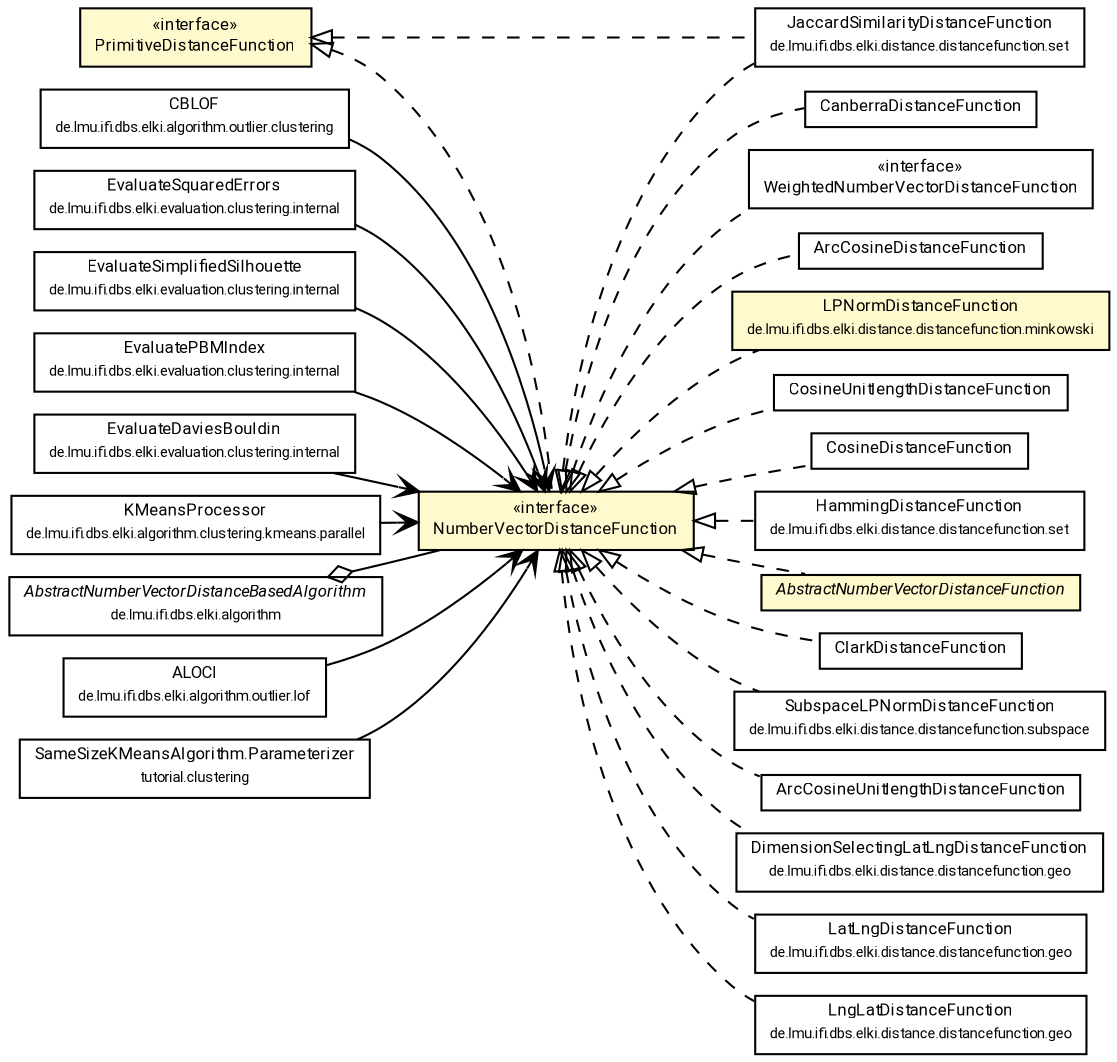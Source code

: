 #!/usr/local/bin/dot
#
# Class diagram 
# Generated by UMLGraph version R5_7_2-60-g0e99a6 (http://www.spinellis.gr/umlgraph/)
#

digraph G {
	graph [fontnames="svg"]
	edge [fontname="Roboto",fontsize=7,labelfontname="Roboto",labelfontsize=7,color="black"];
	node [fontname="Roboto",fontcolor="black",fontsize=8,shape=plaintext,margin=0,width=0,height=0];
	nodesep=0.15;
	ranksep=0.25;
	rankdir=LR;
	// de.lmu.ifi.dbs.elki.algorithm.outlier.clustering.CBLOF<O extends de.lmu.ifi.dbs.elki.data.NumberVector>
	c7445939 [label=<<table title="de.lmu.ifi.dbs.elki.algorithm.outlier.clustering.CBLOF" border="0" cellborder="1" cellspacing="0" cellpadding="2" href="../../algorithm/outlier/clustering/CBLOF.html" target="_parent">
		<tr><td><table border="0" cellspacing="0" cellpadding="1">
		<tr><td align="center" balign="center"> <font face="Roboto">CBLOF</font> </td></tr>
		<tr><td align="center" balign="center"> <font face="Roboto" point-size="7.0">de.lmu.ifi.dbs.elki.algorithm.outlier.clustering</font> </td></tr>
		</table></td></tr>
		</table>>, URL="../../algorithm/outlier/clustering/CBLOF.html"];
	// de.lmu.ifi.dbs.elki.evaluation.clustering.internal.EvaluateSquaredErrors
	c7446350 [label=<<table title="de.lmu.ifi.dbs.elki.evaluation.clustering.internal.EvaluateSquaredErrors" border="0" cellborder="1" cellspacing="0" cellpadding="2" href="../../evaluation/clustering/internal/EvaluateSquaredErrors.html" target="_parent">
		<tr><td><table border="0" cellspacing="0" cellpadding="1">
		<tr><td align="center" balign="center"> <font face="Roboto">EvaluateSquaredErrors</font> </td></tr>
		<tr><td align="center" balign="center"> <font face="Roboto" point-size="7.0">de.lmu.ifi.dbs.elki.evaluation.clustering.internal</font> </td></tr>
		</table></td></tr>
		</table>>, URL="../../evaluation/clustering/internal/EvaluateSquaredErrors.html"];
	// de.lmu.ifi.dbs.elki.evaluation.clustering.internal.EvaluateSimplifiedSilhouette
	c7446360 [label=<<table title="de.lmu.ifi.dbs.elki.evaluation.clustering.internal.EvaluateSimplifiedSilhouette" border="0" cellborder="1" cellspacing="0" cellpadding="2" href="../../evaluation/clustering/internal/EvaluateSimplifiedSilhouette.html" target="_parent">
		<tr><td><table border="0" cellspacing="0" cellpadding="1">
		<tr><td align="center" balign="center"> <font face="Roboto">EvaluateSimplifiedSilhouette</font> </td></tr>
		<tr><td align="center" balign="center"> <font face="Roboto" point-size="7.0">de.lmu.ifi.dbs.elki.evaluation.clustering.internal</font> </td></tr>
		</table></td></tr>
		</table>>, URL="../../evaluation/clustering/internal/EvaluateSimplifiedSilhouette.html"];
	// de.lmu.ifi.dbs.elki.evaluation.clustering.internal.EvaluatePBMIndex
	c7446363 [label=<<table title="de.lmu.ifi.dbs.elki.evaluation.clustering.internal.EvaluatePBMIndex" border="0" cellborder="1" cellspacing="0" cellpadding="2" href="../../evaluation/clustering/internal/EvaluatePBMIndex.html" target="_parent">
		<tr><td><table border="0" cellspacing="0" cellpadding="1">
		<tr><td align="center" balign="center"> <font face="Roboto">EvaluatePBMIndex</font> </td></tr>
		<tr><td align="center" balign="center"> <font face="Roboto" point-size="7.0">de.lmu.ifi.dbs.elki.evaluation.clustering.internal</font> </td></tr>
		</table></td></tr>
		</table>>, URL="../../evaluation/clustering/internal/EvaluatePBMIndex.html"];
	// de.lmu.ifi.dbs.elki.evaluation.clustering.internal.EvaluateDaviesBouldin
	c7446367 [label=<<table title="de.lmu.ifi.dbs.elki.evaluation.clustering.internal.EvaluateDaviesBouldin" border="0" cellborder="1" cellspacing="0" cellpadding="2" href="../../evaluation/clustering/internal/EvaluateDaviesBouldin.html" target="_parent">
		<tr><td><table border="0" cellspacing="0" cellpadding="1">
		<tr><td align="center" balign="center"> <font face="Roboto">EvaluateDaviesBouldin</font> </td></tr>
		<tr><td align="center" balign="center"> <font face="Roboto" point-size="7.0">de.lmu.ifi.dbs.elki.evaluation.clustering.internal</font> </td></tr>
		</table></td></tr>
		</table>>, URL="../../evaluation/clustering/internal/EvaluateDaviesBouldin.html"];
	// de.lmu.ifi.dbs.elki.algorithm.clustering.kmeans.parallel.KMeansProcessor<V extends de.lmu.ifi.dbs.elki.data.NumberVector>
	c7446617 [label=<<table title="de.lmu.ifi.dbs.elki.algorithm.clustering.kmeans.parallel.KMeansProcessor" border="0" cellborder="1" cellspacing="0" cellpadding="2" href="../../algorithm/clustering/kmeans/parallel/KMeansProcessor.html" target="_parent">
		<tr><td><table border="0" cellspacing="0" cellpadding="1">
		<tr><td align="center" balign="center"> <font face="Roboto">KMeansProcessor</font> </td></tr>
		<tr><td align="center" balign="center"> <font face="Roboto" point-size="7.0">de.lmu.ifi.dbs.elki.algorithm.clustering.kmeans.parallel</font> </td></tr>
		</table></td></tr>
		</table>>, URL="../../algorithm/clustering/kmeans/parallel/KMeansProcessor.html"];
	// de.lmu.ifi.dbs.elki.algorithm.AbstractNumberVectorDistanceBasedAlgorithm<O, R extends de.lmu.ifi.dbs.elki.result.Result>
	c7446893 [label=<<table title="de.lmu.ifi.dbs.elki.algorithm.AbstractNumberVectorDistanceBasedAlgorithm" border="0" cellborder="1" cellspacing="0" cellpadding="2" href="../../algorithm/AbstractNumberVectorDistanceBasedAlgorithm.html" target="_parent">
		<tr><td><table border="0" cellspacing="0" cellpadding="1">
		<tr><td align="center" balign="center"> <font face="Roboto"><i>AbstractNumberVectorDistanceBasedAlgorithm</i></font> </td></tr>
		<tr><td align="center" balign="center"> <font face="Roboto" point-size="7.0">de.lmu.ifi.dbs.elki.algorithm</font> </td></tr>
		</table></td></tr>
		</table>>, URL="../../algorithm/AbstractNumberVectorDistanceBasedAlgorithm.html"];
	// de.lmu.ifi.dbs.elki.distance.distancefunction.PrimitiveDistanceFunction<O>
	c7446905 [label=<<table title="de.lmu.ifi.dbs.elki.distance.distancefunction.PrimitiveDistanceFunction" border="0" cellborder="1" cellspacing="0" cellpadding="2" bgcolor="LemonChiffon" href="PrimitiveDistanceFunction.html" target="_parent">
		<tr><td><table border="0" cellspacing="0" cellpadding="1">
		<tr><td align="center" balign="center"> &#171;interface&#187; </td></tr>
		<tr><td align="center" balign="center"> <font face="Roboto">PrimitiveDistanceFunction</font> </td></tr>
		</table></td></tr>
		</table>>, URL="PrimitiveDistanceFunction.html"];
	// de.lmu.ifi.dbs.elki.distance.distancefunction.NumberVectorDistanceFunction<O>
	c7446906 [label=<<table title="de.lmu.ifi.dbs.elki.distance.distancefunction.NumberVectorDistanceFunction" border="0" cellborder="1" cellspacing="0" cellpadding="2" bgcolor="lemonChiffon" href="NumberVectorDistanceFunction.html" target="_parent">
		<tr><td><table border="0" cellspacing="0" cellpadding="1">
		<tr><td align="center" balign="center"> &#171;interface&#187; </td></tr>
		<tr><td align="center" balign="center"> <font face="Roboto">NumberVectorDistanceFunction</font> </td></tr>
		</table></td></tr>
		</table>>, URL="NumberVectorDistanceFunction.html"];
	// de.lmu.ifi.dbs.elki.distance.distancefunction.CanberraDistanceFunction
	c7447231 [label=<<table title="de.lmu.ifi.dbs.elki.distance.distancefunction.CanberraDistanceFunction" border="0" cellborder="1" cellspacing="0" cellpadding="2" href="CanberraDistanceFunction.html" target="_parent">
		<tr><td><table border="0" cellspacing="0" cellpadding="1">
		<tr><td align="center" balign="center"> <font face="Roboto">CanberraDistanceFunction</font> </td></tr>
		</table></td></tr>
		</table>>, URL="CanberraDistanceFunction.html"];
	// de.lmu.ifi.dbs.elki.distance.distancefunction.WeightedNumberVectorDistanceFunction<V>
	c7447233 [label=<<table title="de.lmu.ifi.dbs.elki.distance.distancefunction.WeightedNumberVectorDistanceFunction" border="0" cellborder="1" cellspacing="0" cellpadding="2" href="WeightedNumberVectorDistanceFunction.html" target="_parent">
		<tr><td><table border="0" cellspacing="0" cellpadding="1">
		<tr><td align="center" balign="center"> &#171;interface&#187; </td></tr>
		<tr><td align="center" balign="center"> <font face="Roboto">WeightedNumberVectorDistanceFunction</font> </td></tr>
		</table></td></tr>
		</table>>, URL="WeightedNumberVectorDistanceFunction.html"];
	// de.lmu.ifi.dbs.elki.distance.distancefunction.ArcCosineDistanceFunction
	c7447234 [label=<<table title="de.lmu.ifi.dbs.elki.distance.distancefunction.ArcCosineDistanceFunction" border="0" cellborder="1" cellspacing="0" cellpadding="2" href="ArcCosineDistanceFunction.html" target="_parent">
		<tr><td><table border="0" cellspacing="0" cellpadding="1">
		<tr><td align="center" balign="center"> <font face="Roboto">ArcCosineDistanceFunction</font> </td></tr>
		</table></td></tr>
		</table>>, URL="ArcCosineDistanceFunction.html"];
	// de.lmu.ifi.dbs.elki.distance.distancefunction.minkowski.LPNormDistanceFunction
	c7447274 [label=<<table title="de.lmu.ifi.dbs.elki.distance.distancefunction.minkowski.LPNormDistanceFunction" border="0" cellborder="1" cellspacing="0" cellpadding="2" bgcolor="LemonChiffon" href="minkowski/LPNormDistanceFunction.html" target="_parent">
		<tr><td><table border="0" cellspacing="0" cellpadding="1">
		<tr><td align="center" balign="center"> <font face="Roboto">LPNormDistanceFunction</font> </td></tr>
		<tr><td align="center" balign="center"> <font face="Roboto" point-size="7.0">de.lmu.ifi.dbs.elki.distance.distancefunction.minkowski</font> </td></tr>
		</table></td></tr>
		</table>>, URL="minkowski/LPNormDistanceFunction.html"];
	// de.lmu.ifi.dbs.elki.distance.distancefunction.CosineUnitlengthDistanceFunction
	c7447295 [label=<<table title="de.lmu.ifi.dbs.elki.distance.distancefunction.CosineUnitlengthDistanceFunction" border="0" cellborder="1" cellspacing="0" cellpadding="2" href="CosineUnitlengthDistanceFunction.html" target="_parent">
		<tr><td><table border="0" cellspacing="0" cellpadding="1">
		<tr><td align="center" balign="center"> <font face="Roboto">CosineUnitlengthDistanceFunction</font> </td></tr>
		</table></td></tr>
		</table>>, URL="CosineUnitlengthDistanceFunction.html"];
	// de.lmu.ifi.dbs.elki.distance.distancefunction.CosineDistanceFunction
	c7447303 [label=<<table title="de.lmu.ifi.dbs.elki.distance.distancefunction.CosineDistanceFunction" border="0" cellborder="1" cellspacing="0" cellpadding="2" href="CosineDistanceFunction.html" target="_parent">
		<tr><td><table border="0" cellspacing="0" cellpadding="1">
		<tr><td align="center" balign="center"> <font face="Roboto">CosineDistanceFunction</font> </td></tr>
		</table></td></tr>
		</table>>, URL="CosineDistanceFunction.html"];
	// de.lmu.ifi.dbs.elki.distance.distancefunction.set.HammingDistanceFunction
	c7447306 [label=<<table title="de.lmu.ifi.dbs.elki.distance.distancefunction.set.HammingDistanceFunction" border="0" cellborder="1" cellspacing="0" cellpadding="2" href="set/HammingDistanceFunction.html" target="_parent">
		<tr><td><table border="0" cellspacing="0" cellpadding="1">
		<tr><td align="center" balign="center"> <font face="Roboto">HammingDistanceFunction</font> </td></tr>
		<tr><td align="center" balign="center"> <font face="Roboto" point-size="7.0">de.lmu.ifi.dbs.elki.distance.distancefunction.set</font> </td></tr>
		</table></td></tr>
		</table>>, URL="set/HammingDistanceFunction.html"];
	// de.lmu.ifi.dbs.elki.distance.distancefunction.set.JaccardSimilarityDistanceFunction
	c7447308 [label=<<table title="de.lmu.ifi.dbs.elki.distance.distancefunction.set.JaccardSimilarityDistanceFunction" border="0" cellborder="1" cellspacing="0" cellpadding="2" href="set/JaccardSimilarityDistanceFunction.html" target="_parent">
		<tr><td><table border="0" cellspacing="0" cellpadding="1">
		<tr><td align="center" balign="center"> <font face="Roboto">JaccardSimilarityDistanceFunction</font> </td></tr>
		<tr><td align="center" balign="center"> <font face="Roboto" point-size="7.0">de.lmu.ifi.dbs.elki.distance.distancefunction.set</font> </td></tr>
		</table></td></tr>
		</table>>, URL="set/JaccardSimilarityDistanceFunction.html"];
	// de.lmu.ifi.dbs.elki.distance.distancefunction.AbstractNumberVectorDistanceFunction
	c7447309 [label=<<table title="de.lmu.ifi.dbs.elki.distance.distancefunction.AbstractNumberVectorDistanceFunction" border="0" cellborder="1" cellspacing="0" cellpadding="2" bgcolor="LemonChiffon" href="AbstractNumberVectorDistanceFunction.html" target="_parent">
		<tr><td><table border="0" cellspacing="0" cellpadding="1">
		<tr><td align="center" balign="center"> <font face="Roboto"><i>AbstractNumberVectorDistanceFunction</i></font> </td></tr>
		</table></td></tr>
		</table>>, URL="AbstractNumberVectorDistanceFunction.html"];
	// de.lmu.ifi.dbs.elki.distance.distancefunction.ClarkDistanceFunction
	c7447310 [label=<<table title="de.lmu.ifi.dbs.elki.distance.distancefunction.ClarkDistanceFunction" border="0" cellborder="1" cellspacing="0" cellpadding="2" href="ClarkDistanceFunction.html" target="_parent">
		<tr><td><table border="0" cellspacing="0" cellpadding="1">
		<tr><td align="center" balign="center"> <font face="Roboto">ClarkDistanceFunction</font> </td></tr>
		</table></td></tr>
		</table>>, URL="ClarkDistanceFunction.html"];
	// de.lmu.ifi.dbs.elki.distance.distancefunction.subspace.SubspaceLPNormDistanceFunction
	c7447314 [label=<<table title="de.lmu.ifi.dbs.elki.distance.distancefunction.subspace.SubspaceLPNormDistanceFunction" border="0" cellborder="1" cellspacing="0" cellpadding="2" href="subspace/SubspaceLPNormDistanceFunction.html" target="_parent">
		<tr><td><table border="0" cellspacing="0" cellpadding="1">
		<tr><td align="center" balign="center"> <font face="Roboto">SubspaceLPNormDistanceFunction</font> </td></tr>
		<tr><td align="center" balign="center"> <font face="Roboto" point-size="7.0">de.lmu.ifi.dbs.elki.distance.distancefunction.subspace</font> </td></tr>
		</table></td></tr>
		</table>>, URL="subspace/SubspaceLPNormDistanceFunction.html"];
	// de.lmu.ifi.dbs.elki.distance.distancefunction.ArcCosineUnitlengthDistanceFunction
	c7447344 [label=<<table title="de.lmu.ifi.dbs.elki.distance.distancefunction.ArcCosineUnitlengthDistanceFunction" border="0" cellborder="1" cellspacing="0" cellpadding="2" href="ArcCosineUnitlengthDistanceFunction.html" target="_parent">
		<tr><td><table border="0" cellspacing="0" cellpadding="1">
		<tr><td align="center" balign="center"> <font face="Roboto">ArcCosineUnitlengthDistanceFunction</font> </td></tr>
		</table></td></tr>
		</table>>, URL="ArcCosineUnitlengthDistanceFunction.html"];
	// de.lmu.ifi.dbs.elki.distance.distancefunction.geo.DimensionSelectingLatLngDistanceFunction
	c7448034 [label=<<table title="de.lmu.ifi.dbs.elki.distance.distancefunction.geo.DimensionSelectingLatLngDistanceFunction" border="0" cellborder="1" cellspacing="0" cellpadding="2" href="geo/DimensionSelectingLatLngDistanceFunction.html" target="_parent">
		<tr><td><table border="0" cellspacing="0" cellpadding="1">
		<tr><td align="center" balign="center"> <font face="Roboto">DimensionSelectingLatLngDistanceFunction</font> </td></tr>
		<tr><td align="center" balign="center"> <font face="Roboto" point-size="7.0">de.lmu.ifi.dbs.elki.distance.distancefunction.geo</font> </td></tr>
		</table></td></tr>
		</table>>, URL="geo/DimensionSelectingLatLngDistanceFunction.html"];
	// de.lmu.ifi.dbs.elki.distance.distancefunction.geo.LatLngDistanceFunction
	c7448036 [label=<<table title="de.lmu.ifi.dbs.elki.distance.distancefunction.geo.LatLngDistanceFunction" border="0" cellborder="1" cellspacing="0" cellpadding="2" href="geo/LatLngDistanceFunction.html" target="_parent">
		<tr><td><table border="0" cellspacing="0" cellpadding="1">
		<tr><td align="center" balign="center"> <font face="Roboto">LatLngDistanceFunction</font> </td></tr>
		<tr><td align="center" balign="center"> <font face="Roboto" point-size="7.0">de.lmu.ifi.dbs.elki.distance.distancefunction.geo</font> </td></tr>
		</table></td></tr>
		</table>>, URL="geo/LatLngDistanceFunction.html"];
	// de.lmu.ifi.dbs.elki.distance.distancefunction.geo.LngLatDistanceFunction
	c7448038 [label=<<table title="de.lmu.ifi.dbs.elki.distance.distancefunction.geo.LngLatDistanceFunction" border="0" cellborder="1" cellspacing="0" cellpadding="2" href="geo/LngLatDistanceFunction.html" target="_parent">
		<tr><td><table border="0" cellspacing="0" cellpadding="1">
		<tr><td align="center" balign="center"> <font face="Roboto">LngLatDistanceFunction</font> </td></tr>
		<tr><td align="center" balign="center"> <font face="Roboto" point-size="7.0">de.lmu.ifi.dbs.elki.distance.distancefunction.geo</font> </td></tr>
		</table></td></tr>
		</table>>, URL="geo/LngLatDistanceFunction.html"];
	// de.lmu.ifi.dbs.elki.algorithm.outlier.lof.ALOCI<O extends de.lmu.ifi.dbs.elki.data.NumberVector>
	c7448843 [label=<<table title="de.lmu.ifi.dbs.elki.algorithm.outlier.lof.ALOCI" border="0" cellborder="1" cellspacing="0" cellpadding="2" href="../../algorithm/outlier/lof/ALOCI.html" target="_parent">
		<tr><td><table border="0" cellspacing="0" cellpadding="1">
		<tr><td align="center" balign="center"> <font face="Roboto">ALOCI</font> </td></tr>
		<tr><td align="center" balign="center"> <font face="Roboto" point-size="7.0">de.lmu.ifi.dbs.elki.algorithm.outlier.lof</font> </td></tr>
		</table></td></tr>
		</table>>, URL="../../algorithm/outlier/lof/ALOCI.html"];
	// tutorial.clustering.SameSizeKMeansAlgorithm.Parameterizer<V extends de.lmu.ifi.dbs.elki.data.NumberVector>
	c7448951 [label=<<table title="tutorial.clustering.SameSizeKMeansAlgorithm.Parameterizer" border="0" cellborder="1" cellspacing="0" cellpadding="2" href="../../../../../../../tutorial/clustering/SameSizeKMeansAlgorithm.Parameterizer.html" target="_parent">
		<tr><td><table border="0" cellspacing="0" cellpadding="1">
		<tr><td align="center" balign="center"> <font face="Roboto">SameSizeKMeansAlgorithm.Parameterizer</font> </td></tr>
		<tr><td align="center" balign="center"> <font face="Roboto" point-size="7.0">tutorial.clustering</font> </td></tr>
		</table></td></tr>
		</table>>, URL="../../../../../../../tutorial/clustering/SameSizeKMeansAlgorithm.Parameterizer.html"];
	// de.lmu.ifi.dbs.elki.algorithm.AbstractNumberVectorDistanceBasedAlgorithm<O, R extends de.lmu.ifi.dbs.elki.result.Result> has de.lmu.ifi.dbs.elki.distance.distancefunction.NumberVectorDistanceFunction<O>
	c7446893 -> c7446906 [arrowhead=none,arrowtail=ediamond,dir=back,weight=4];
	// de.lmu.ifi.dbs.elki.distance.distancefunction.NumberVectorDistanceFunction<O> implements de.lmu.ifi.dbs.elki.distance.distancefunction.PrimitiveDistanceFunction<O>
	c7446905 -> c7446906 [arrowtail=empty,style=dashed,dir=back,weight=9];
	// de.lmu.ifi.dbs.elki.distance.distancefunction.CanberraDistanceFunction implements de.lmu.ifi.dbs.elki.distance.distancefunction.NumberVectorDistanceFunction<O>
	c7446906 -> c7447231 [arrowtail=empty,style=dashed,dir=back,weight=9];
	// de.lmu.ifi.dbs.elki.distance.distancefunction.WeightedNumberVectorDistanceFunction<V> implements de.lmu.ifi.dbs.elki.distance.distancefunction.NumberVectorDistanceFunction<O>
	c7446906 -> c7447233 [arrowtail=empty,style=dashed,dir=back,weight=9];
	// de.lmu.ifi.dbs.elki.distance.distancefunction.ArcCosineDistanceFunction implements de.lmu.ifi.dbs.elki.distance.distancefunction.NumberVectorDistanceFunction<O>
	c7446906 -> c7447234 [arrowtail=empty,style=dashed,dir=back,weight=9];
	// de.lmu.ifi.dbs.elki.distance.distancefunction.minkowski.LPNormDistanceFunction implements de.lmu.ifi.dbs.elki.distance.distancefunction.NumberVectorDistanceFunction<O>
	c7446906 -> c7447274 [arrowtail=empty,style=dashed,dir=back,weight=9];
	// de.lmu.ifi.dbs.elki.distance.distancefunction.CosineUnitlengthDistanceFunction implements de.lmu.ifi.dbs.elki.distance.distancefunction.NumberVectorDistanceFunction<O>
	c7446906 -> c7447295 [arrowtail=empty,style=dashed,dir=back,weight=9];
	// de.lmu.ifi.dbs.elki.distance.distancefunction.CosineDistanceFunction implements de.lmu.ifi.dbs.elki.distance.distancefunction.NumberVectorDistanceFunction<O>
	c7446906 -> c7447303 [arrowtail=empty,style=dashed,dir=back,weight=9];
	// de.lmu.ifi.dbs.elki.distance.distancefunction.set.HammingDistanceFunction implements de.lmu.ifi.dbs.elki.distance.distancefunction.NumberVectorDistanceFunction<O>
	c7446906 -> c7447306 [arrowtail=empty,style=dashed,dir=back,weight=9];
	// de.lmu.ifi.dbs.elki.distance.distancefunction.set.JaccardSimilarityDistanceFunction implements de.lmu.ifi.dbs.elki.distance.distancefunction.NumberVectorDistanceFunction<O>
	c7446906 -> c7447308 [arrowtail=empty,style=dashed,dir=back,weight=9];
	// de.lmu.ifi.dbs.elki.distance.distancefunction.set.JaccardSimilarityDistanceFunction implements de.lmu.ifi.dbs.elki.distance.distancefunction.PrimitiveDistanceFunction<O>
	c7446905 -> c7447308 [arrowtail=empty,style=dashed,dir=back,weight=9];
	// de.lmu.ifi.dbs.elki.distance.distancefunction.AbstractNumberVectorDistanceFunction implements de.lmu.ifi.dbs.elki.distance.distancefunction.NumberVectorDistanceFunction<O>
	c7446906 -> c7447309 [arrowtail=empty,style=dashed,dir=back,weight=9];
	// de.lmu.ifi.dbs.elki.distance.distancefunction.ClarkDistanceFunction implements de.lmu.ifi.dbs.elki.distance.distancefunction.NumberVectorDistanceFunction<O>
	c7446906 -> c7447310 [arrowtail=empty,style=dashed,dir=back,weight=9];
	// de.lmu.ifi.dbs.elki.distance.distancefunction.subspace.SubspaceLPNormDistanceFunction implements de.lmu.ifi.dbs.elki.distance.distancefunction.NumberVectorDistanceFunction<O>
	c7446906 -> c7447314 [arrowtail=empty,style=dashed,dir=back,weight=9];
	// de.lmu.ifi.dbs.elki.distance.distancefunction.ArcCosineUnitlengthDistanceFunction implements de.lmu.ifi.dbs.elki.distance.distancefunction.NumberVectorDistanceFunction<O>
	c7446906 -> c7447344 [arrowtail=empty,style=dashed,dir=back,weight=9];
	// de.lmu.ifi.dbs.elki.distance.distancefunction.geo.DimensionSelectingLatLngDistanceFunction implements de.lmu.ifi.dbs.elki.distance.distancefunction.NumberVectorDistanceFunction<O>
	c7446906 -> c7448034 [arrowtail=empty,style=dashed,dir=back,weight=9];
	// de.lmu.ifi.dbs.elki.distance.distancefunction.geo.LatLngDistanceFunction implements de.lmu.ifi.dbs.elki.distance.distancefunction.NumberVectorDistanceFunction<O>
	c7446906 -> c7448036 [arrowtail=empty,style=dashed,dir=back,weight=9];
	// de.lmu.ifi.dbs.elki.distance.distancefunction.geo.LngLatDistanceFunction implements de.lmu.ifi.dbs.elki.distance.distancefunction.NumberVectorDistanceFunction<O>
	c7446906 -> c7448038 [arrowtail=empty,style=dashed,dir=back,weight=9];
	// de.lmu.ifi.dbs.elki.algorithm.outlier.clustering.CBLOF<O extends de.lmu.ifi.dbs.elki.data.NumberVector> navassoc de.lmu.ifi.dbs.elki.distance.distancefunction.NumberVectorDistanceFunction<O>
	c7445939 -> c7446906 [arrowhead=open,weight=1];
	// de.lmu.ifi.dbs.elki.evaluation.clustering.internal.EvaluateSquaredErrors navassoc de.lmu.ifi.dbs.elki.distance.distancefunction.NumberVectorDistanceFunction<O>
	c7446350 -> c7446906 [arrowhead=open,weight=1];
	// de.lmu.ifi.dbs.elki.evaluation.clustering.internal.EvaluateSimplifiedSilhouette navassoc de.lmu.ifi.dbs.elki.distance.distancefunction.NumberVectorDistanceFunction<O>
	c7446360 -> c7446906 [arrowhead=open,weight=1];
	// de.lmu.ifi.dbs.elki.evaluation.clustering.internal.EvaluatePBMIndex navassoc de.lmu.ifi.dbs.elki.distance.distancefunction.NumberVectorDistanceFunction<O>
	c7446363 -> c7446906 [arrowhead=open,weight=1];
	// de.lmu.ifi.dbs.elki.evaluation.clustering.internal.EvaluateDaviesBouldin navassoc de.lmu.ifi.dbs.elki.distance.distancefunction.NumberVectorDistanceFunction<O>
	c7446367 -> c7446906 [arrowhead=open,weight=1];
	// de.lmu.ifi.dbs.elki.algorithm.clustering.kmeans.parallel.KMeansProcessor<V extends de.lmu.ifi.dbs.elki.data.NumberVector> navassoc de.lmu.ifi.dbs.elki.distance.distancefunction.NumberVectorDistanceFunction<O>
	c7446617 -> c7446906 [arrowhead=open,weight=1];
	// de.lmu.ifi.dbs.elki.algorithm.outlier.lof.ALOCI<O extends de.lmu.ifi.dbs.elki.data.NumberVector> navassoc de.lmu.ifi.dbs.elki.distance.distancefunction.NumberVectorDistanceFunction<O>
	c7448843 -> c7446906 [arrowhead=open,weight=1];
	// tutorial.clustering.SameSizeKMeansAlgorithm.Parameterizer<V extends de.lmu.ifi.dbs.elki.data.NumberVector> navassoc de.lmu.ifi.dbs.elki.distance.distancefunction.NumberVectorDistanceFunction<O>
	c7448951 -> c7446906 [arrowhead=open,weight=1];
}

